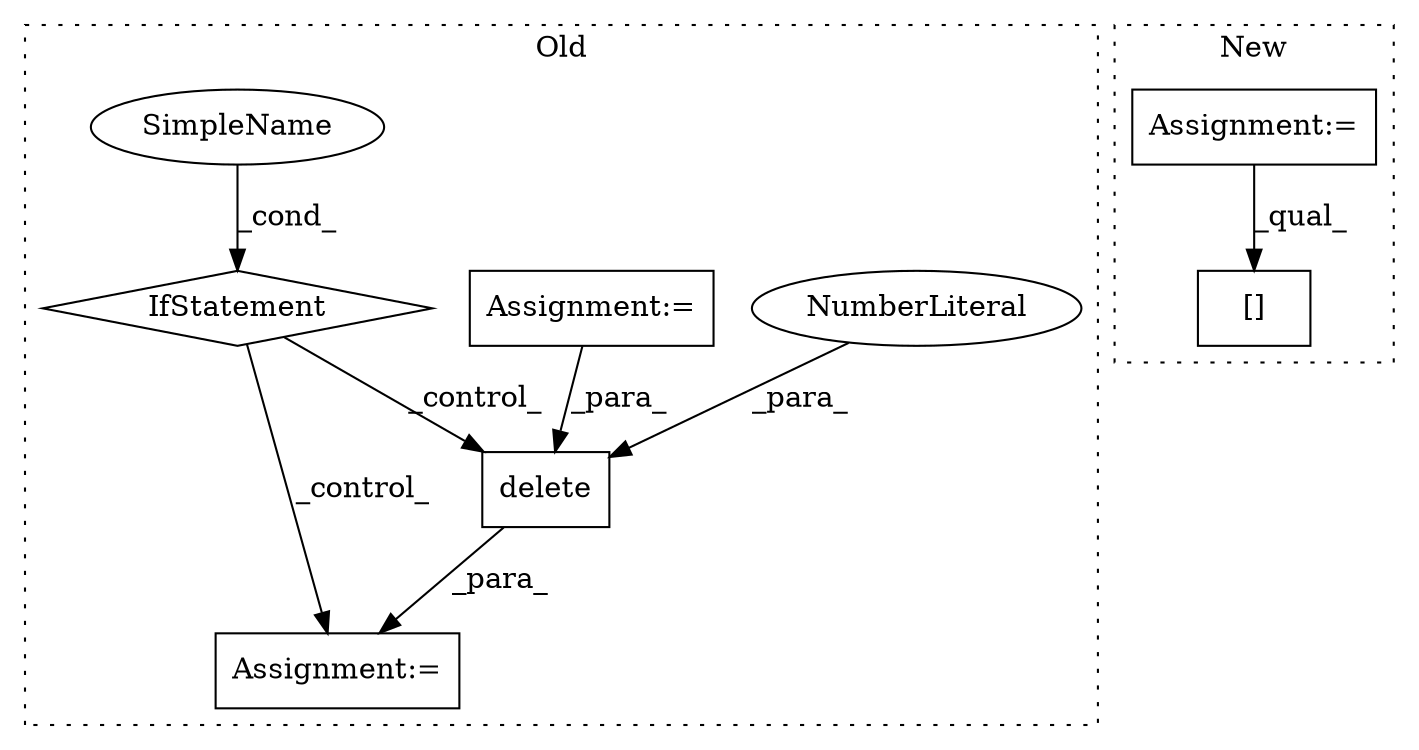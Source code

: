 digraph G {
subgraph cluster0 {
1 [label="delete" a="32" s="7045,7068" l="7,1" shape="box"];
3 [label="Assignment:=" a="7" s="7038" l="1" shape="box"];
4 [label="NumberLiteral" a="34" s="7067" l="1" shape="ellipse"];
5 [label="IfStatement" a="25" s="6834,6852" l="4,2" shape="diamond"];
6 [label="Assignment:=" a="7" s="6706" l="1" shape="box"];
8 [label="SimpleName" a="42" s="6838" l="14" shape="ellipse"];
label = "Old";
style="dotted";
}
subgraph cluster1 {
2 [label="[]" a="2" s="7011,7057" l="16,2" shape="box"];
7 [label="Assignment:=" a="7" s="6529" l="1" shape="box"];
label = "New";
style="dotted";
}
1 -> 3 [label="_para_"];
4 -> 1 [label="_para_"];
5 -> 3 [label="_control_"];
5 -> 1 [label="_control_"];
6 -> 1 [label="_para_"];
7 -> 2 [label="_qual_"];
8 -> 5 [label="_cond_"];
}